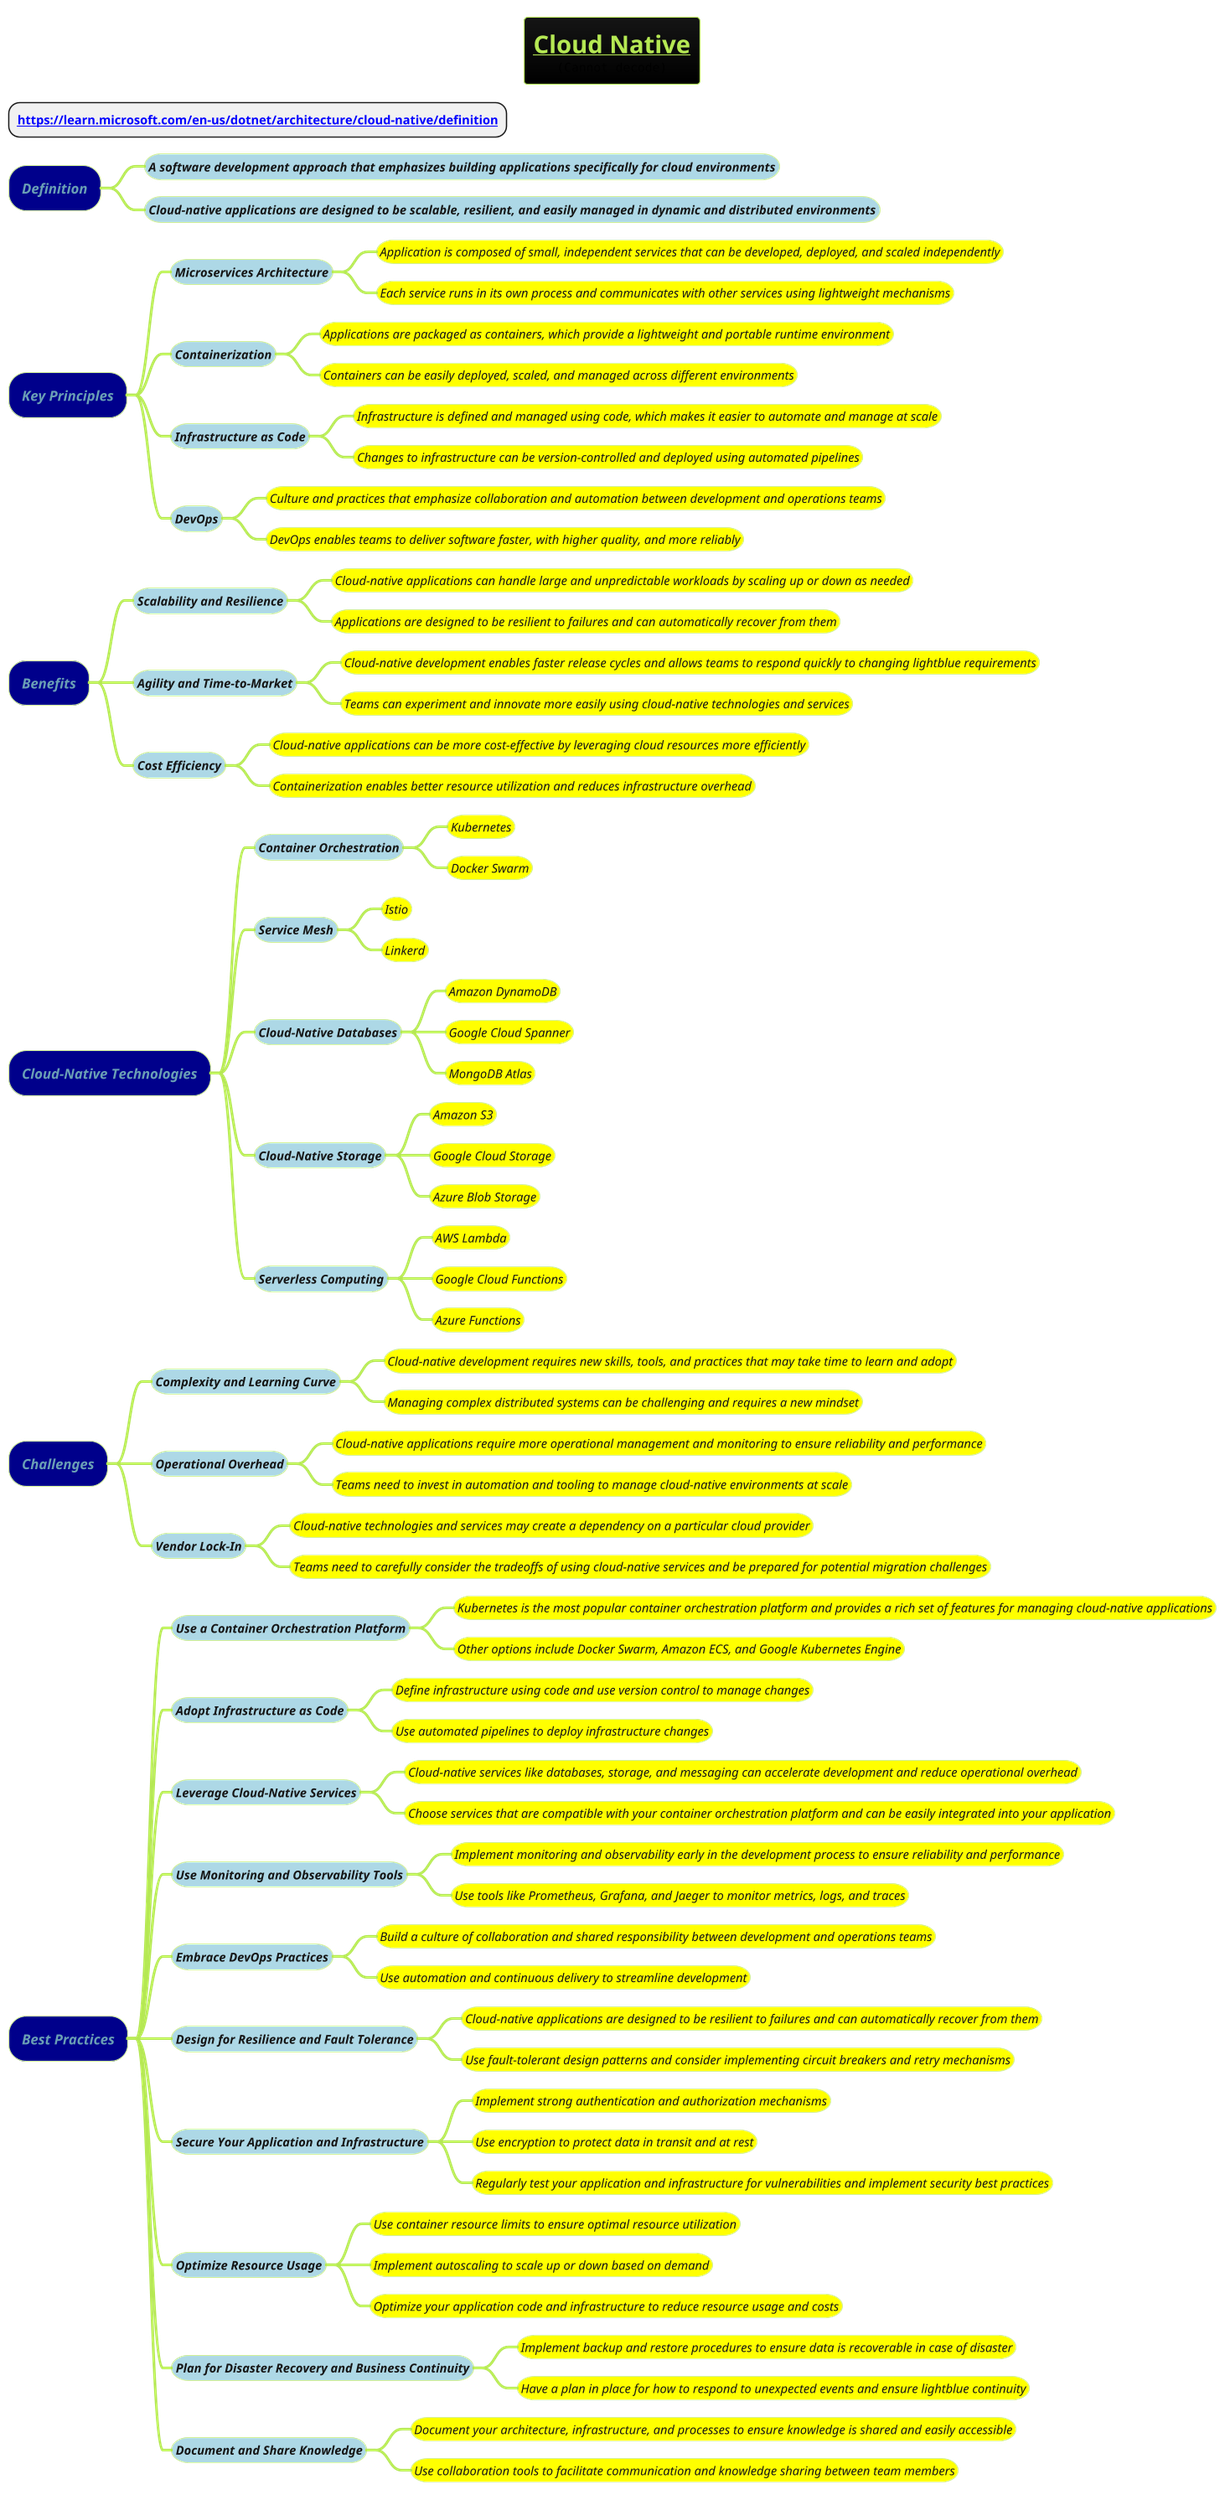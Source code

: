@startmindmap
title =__Cloud Native__\n<img:images/img.png>

* **[[https://learn.microsoft.com/en-us/dotnet/architecture/cloud-native/definition]]**
!theme hacker


*[#darkblue] <i>Definition
**[#lightblue] <i><size:14>A software development approach that emphasizes building applications specifically for cloud environments
**[#lightblue] <i><size:14>Cloud-native applications are designed to be scalable, resilient, and easily managed in dynamic and distributed environments

*[#darkblue] <i>Key Principles
**[#lightblue] <i><size:14>Microservices Architecture
***[#yellow] <i><size:14>Application is composed of small, independent services that can be developed, deployed, and scaled independently
***[#yellow] <i><size:14>Each service runs in its own process and communicates with other services using lightweight mechanisms
**[#lightblue] <i><size:14>Containerization
***[#yellow] <i><size:14>Applications are packaged as containers, which provide a lightweight and portable runtime environment
***[#yellow] <i><size:14>Containers can be easily deployed, scaled, and managed across different environments
**[#lightblue] <i><size:14>Infrastructure as Code
***[#yellow] <i><size:14>Infrastructure is defined and managed using code, which makes it easier to automate and manage at scale
***[#yellow] <i><size:14>Changes to infrastructure can be version-controlled and deployed using automated pipelines
**[#lightblue] <i><size:14>DevOps
***[#yellow] <i><size:14>Culture and practices that emphasize collaboration and automation between development and operations teams
***[#yellow] <i><size:14>DevOps enables teams to deliver software faster, with higher quality, and more reliably

*[#darkblue] <i>Benefits
**[#lightblue] <i><size:14>Scalability and Resilience
***[#yellow] <i><size:14>Cloud-native applications can handle large and unpredictable workloads by scaling up or down as needed
***[#yellow] <i><size:14>Applications are designed to be resilient to failures and can automatically recover from them
**[#lightblue] <i><size:14>Agility and Time-to-Market
***[#yellow] <i><size:14>Cloud-native development enables faster release cycles and allows teams to respond quickly to changing lightblue requirements
***[#yellow] <i><size:14>Teams can experiment and innovate more easily using cloud-native technologies and services
**[#lightblue] <i><size:14>Cost Efficiency
***[#yellow] <i><size:14>Cloud-native applications can be more cost-effective by leveraging cloud resources more efficiently
***[#yellow] <i><size:14>Containerization enables better resource utilization and reduces infrastructure overhead

*[#darkblue] <i>Cloud-Native Technologies
**[#lightblue] <i><size:14>Container Orchestration
***[#yellow] <i><size:14>Kubernetes
***[#yellow] <i><size:14>Docker Swarm
**[#lightblue] <i><size:14>Service Mesh
***[#yellow] <i><size:14>Istio
***[#yellow] <i><size:14>Linkerd
**[#lightblue] <i><size:14>Cloud-Native Databases
***[#yellow] <i><size:14>Amazon DynamoDB
***[#yellow] <i><size:14>Google Cloud Spanner
***[#yellow] <i><size:14>MongoDB Atlas
**[#lightblue] <i><size:14>Cloud-Native Storage
***[#yellow] <i><size:14>Amazon S3
***[#yellow] <i><size:14>Google Cloud Storage
***[#yellow] <i><size:14>Azure Blob Storage
**[#lightblue] <i><size:14>Serverless Computing
***[#yellow] <i><size:14>AWS Lambda
***[#yellow] <i><size:14>Google Cloud Functions
***[#yellow] <i><size:14>Azure Functions

*[#darkblue] <i>Challenges
**[#lightblue] <i><size:14>Complexity and Learning Curve
***[#yellow] <i><size:14>Cloud-native development requires new skills, tools, and practices that may take time to learn and adopt
***[#yellow] <i><size:14>Managing complex distributed systems can be challenging and requires a new mindset
**[#lightblue] <i><size:14>Operational Overhead
***[#yellow] <i><size:14>Cloud-native applications require more operational management and monitoring to ensure reliability and performance
***[#yellow] <i><size:14>Teams need to invest in automation and tooling to manage cloud-native environments at scale
**[#lightblue] <i><size:14>Vendor Lock-In
***[#yellow] <i><size:14>Cloud-native technologies and services may create a dependency on a particular cloud provider
***[#yellow] <i><size:14>Teams need to carefully consider the tradeoffs of using cloud-native services and be prepared for potential migration challenges

*[#darkblue] <i>Best Practices
**[#lightblue] <i><size:14>Use a Container Orchestration Platform
***[#yellow] <i><size:14>Kubernetes is the most popular container orchestration platform and provides a rich set of features for managing cloud-native applications
***[#yellow] <i><size:14>Other options include Docker Swarm, Amazon ECS, and Google Kubernetes Engine
**[#lightblue] <i><size:14>Adopt Infrastructure as Code
***[#yellow] <i><size:14>Define infrastructure using code and use version control to manage changes
***[#yellow] <i><size:14>Use automated pipelines to deploy infrastructure changes
**[#lightblue] <i><size:14>Leverage Cloud-Native Services
***[#yellow] <i><size:14>Cloud-native services like databases, storage, and messaging can accelerate development and reduce operational overhead
***[#yellow] <i><size:14>Choose services that are compatible with your container orchestration platform and can be easily integrated into your application
**[#lightblue] <i><size:14>Use Monitoring and Observability Tools
***[#yellow] <i><size:14>Implement monitoring and observability early in the development process to ensure reliability and performance
***[#yellow] <i><size:14>Use tools like Prometheus, Grafana, and Jaeger to monitor metrics, logs, and traces
**[#lightblue] <i><size:14>Embrace DevOps Practices
***[#yellow] <i><size:14>Build a culture of collaboration and shared responsibility between development and operations teams
***[#yellow] <i><size:14>Use automation and continuous delivery to streamline development

**[#lightblue] <i><size:14>Design for Resilience and Fault Tolerance
***[#yellow] <i><size:14>Cloud-native applications are designed to be resilient to failures and can automatically recover from them
***[#yellow] <i><size:14>Use fault-tolerant design patterns and consider implementing circuit breakers and retry mechanisms
**[#lightblue] <i><size:14>Secure Your Application and Infrastructure
***[#yellow] <i><size:14>Implement strong authentication and authorization mechanisms
***[#yellow] <i><size:14>Use encryption to protect data in transit and at rest
***[#yellow] <i><size:14>Regularly test your application and infrastructure for vulnerabilities and implement security best practices
**[#lightblue] <i><size:14>Optimize Resource Usage
***[#yellow] <i><size:14>Use container resource limits to ensure optimal resource utilization
***[#yellow] <i><size:14>Implement autoscaling to scale up or down based on demand
***[#yellow] <i><size:14>Optimize your application code and infrastructure to reduce resource usage and costs
**[#lightblue] <i><size:14>Plan for Disaster Recovery and Business Continuity
***[#yellow] <i><size:14>Implement backup and restore procedures to ensure data is recoverable in case of disaster
***[#yellow] <i><size:14>Have a plan in place for how to respond to unexpected events and ensure lightblue continuity
**[#lightblue] <i><size:14>Document and Share Knowledge
***[#yellow] <i><size:14>Document your architecture, infrastructure, and processes to ensure knowledge is shared and easily accessible
***[#yellow] <i><size:14>Use collaboration tools to facilitate communication and knowledge sharing between team members

@endmindmap
